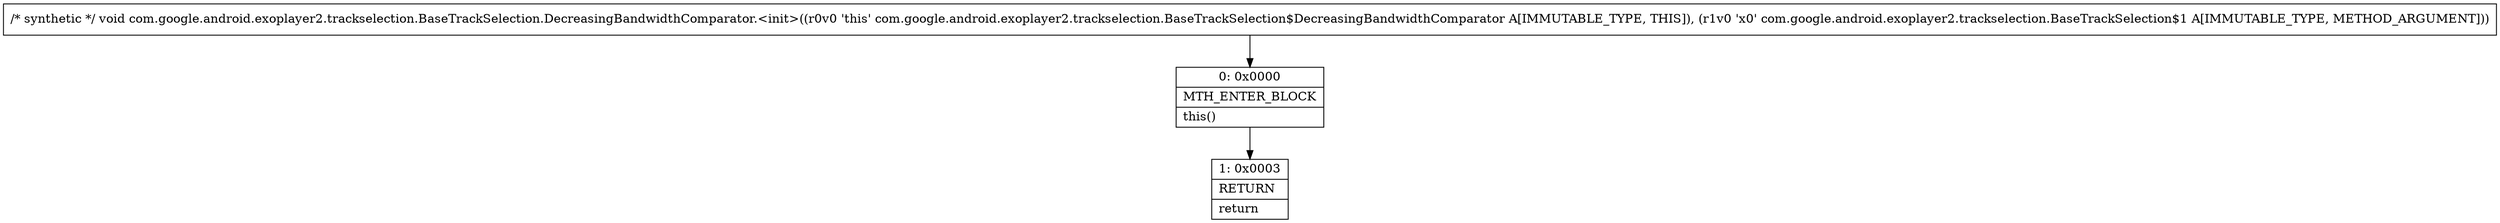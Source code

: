 digraph "CFG forcom.google.android.exoplayer2.trackselection.BaseTrackSelection.DecreasingBandwidthComparator.\<init\>(Lcom\/google\/android\/exoplayer2\/trackselection\/BaseTrackSelection$1;)V" {
Node_0 [shape=record,label="{0\:\ 0x0000|MTH_ENTER_BLOCK\l|this()\l}"];
Node_1 [shape=record,label="{1\:\ 0x0003|RETURN\l|return\l}"];
MethodNode[shape=record,label="{\/* synthetic *\/ void com.google.android.exoplayer2.trackselection.BaseTrackSelection.DecreasingBandwidthComparator.\<init\>((r0v0 'this' com.google.android.exoplayer2.trackselection.BaseTrackSelection$DecreasingBandwidthComparator A[IMMUTABLE_TYPE, THIS]), (r1v0 'x0' com.google.android.exoplayer2.trackselection.BaseTrackSelection$1 A[IMMUTABLE_TYPE, METHOD_ARGUMENT])) }"];
MethodNode -> Node_0;
Node_0 -> Node_1;
}

